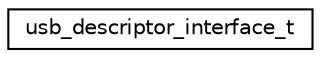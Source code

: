 digraph "Graphical Class Hierarchy"
{
 // LATEX_PDF_SIZE
  edge [fontname="Helvetica",fontsize="10",labelfontname="Helvetica",labelfontsize="10"];
  node [fontname="Helvetica",fontsize="10",shape=record];
  rankdir="LR";
  Node0 [label="usb_descriptor_interface_t",height=0.2,width=0.4,color="black", fillcolor="white", style="filled",URL="$structusb__descriptor__interface__t.html",tooltip="USB interface descriptor (USB 2.0 spec table 9-12)"];
}
